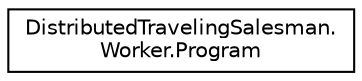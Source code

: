 digraph "Graphical Class Hierarchy"
{
 // INTERACTIVE_SVG=YES
 // LATEX_PDF_SIZE
  edge [fontname="Helvetica",fontsize="10",labelfontname="Helvetica",labelfontsize="10"];
  node [fontname="Helvetica",fontsize="10",shape=record];
  rankdir="LR";
  Node0 [label="DistributedTravelingSalesman.\lWorker.Program",height=0.2,width=0.4,color="black", fillcolor="white", style="filled",URL="$class_distributed_traveling_salesman_1_1_worker_1_1_program.html",tooltip=" "];
}
